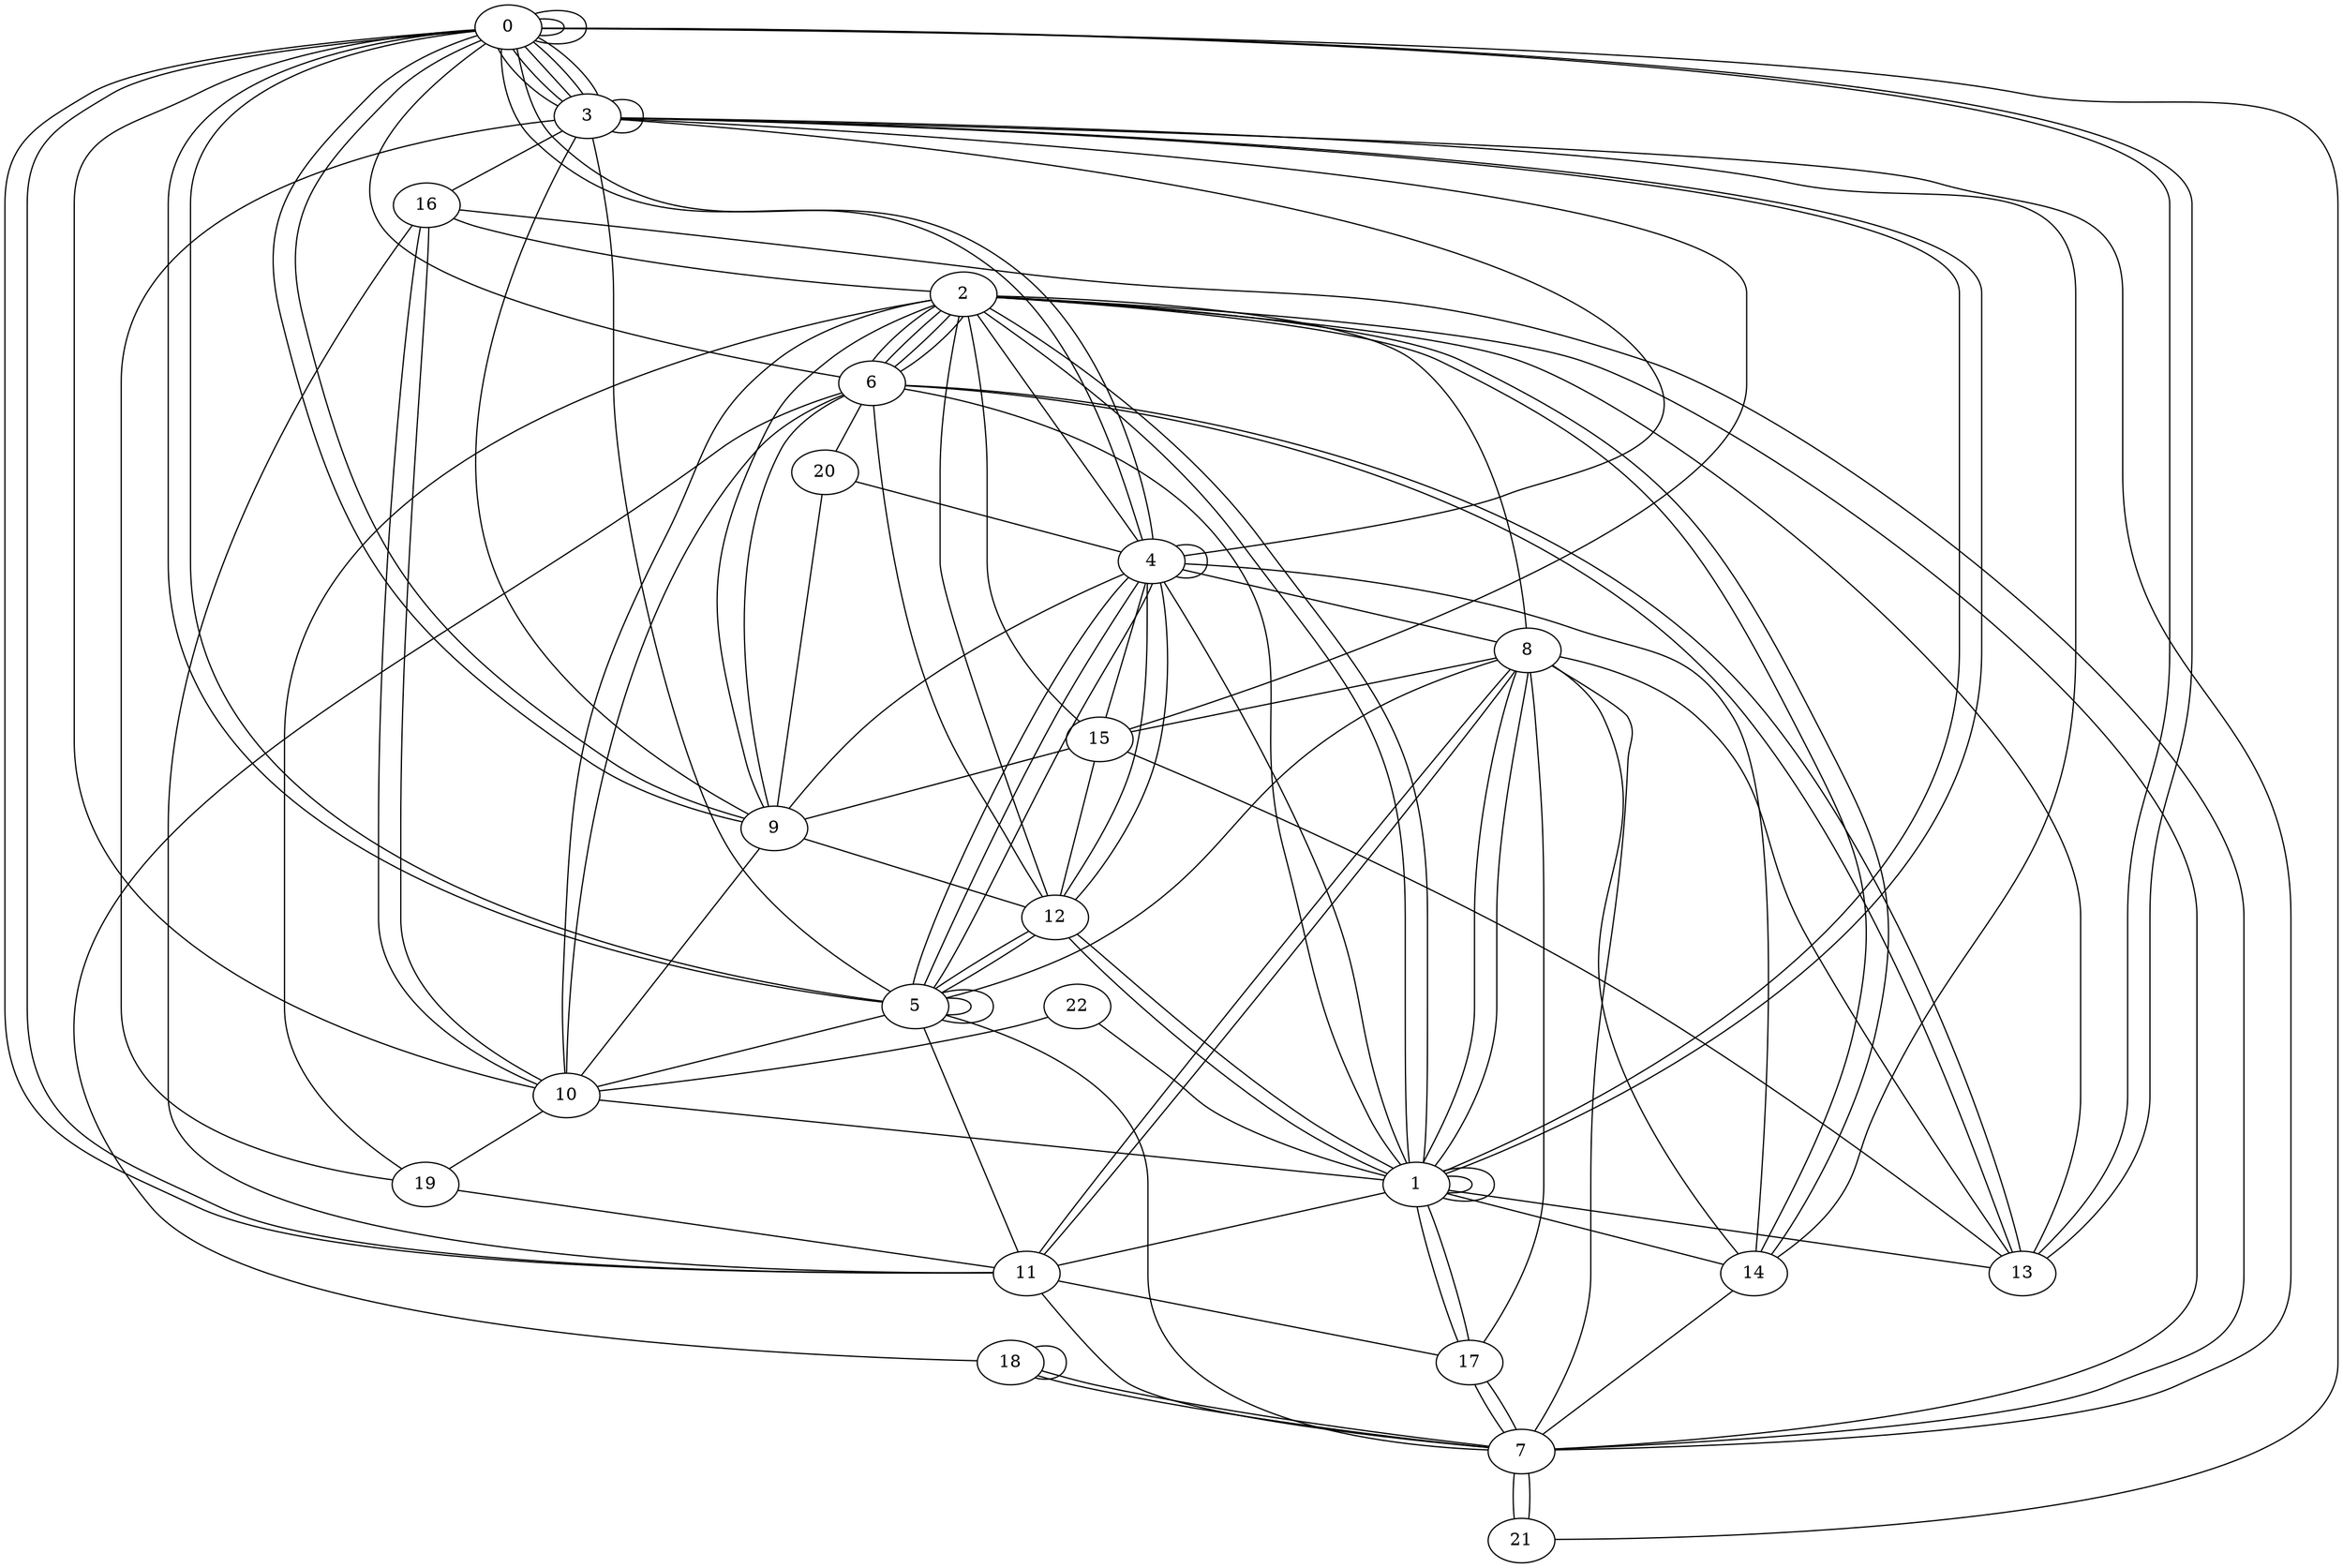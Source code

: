 graph G {
0;
1;
2;
3;
4;
5;
6;
7;
8;
9;
10;
11;
12;
13;
14;
15;
16;
17;
18;
19;
20;
21;
22;
11--7 ;
9--3 ;
14--8 ;
9--4 ;
19--3 ;
1--11 ;
6--12 ;
15--13 ;
10--2 ;
1--17 ;
10--1 ;
0--11 ;
12--5 ;
3--0 ;
3--4 ;
15--4 ;
3--1 ;
2--7 ;
1--13 ;
12--4 ;
0--4 ;
0--0 ;
13--2 ;
20--9 ;
6--2 ;
6--0 ;
15--9 ;
2--19 ;
3--15 ;
5--0 ;
1--14 ;
20--4 ;
11--17 ;
1--8 ;
1--2 ;
10--19 ;
14--7 ;
11--8 ;
10--6 ;
10--16 ;
16--7 ;
4--5 ;
8--2 ;
17--7 ;
1--1 ;
16--11 ;
12--4 ;
0--13 ;
17--7 ;
9--12 ;
7--3 ;
22--1 ;
8--7 ;
2--6 ;
18--7 ;
18--7 ;
5--0 ;
4--2 ;
1--2 ;
11--8 ;
2--14 ;
6--2 ;
14--3 ;
6--18 ;
2--9 ;
0--9 ;
4--8 ;
2--12 ;
4--5 ;
11--0 ;
9--10 ;
0--0 ;
0--3 ;
6--1 ;
5--11 ;
6--13 ;
6--13 ;
9--6 ;
14--4 ;
12--1 ;
5--8 ;
3--1 ;
12--1 ;
15--12 ;
9--0 ;
3--16 ;
5--7 ;
0--13 ;
2--14 ;
7--21 ;
3--0 ;
3--0 ;
18--18 ;
0--3 ;
1--1 ;
5--10 ;
3--5 ;
0--4 ;
16--2 ;
1--17 ;
3--3 ;
5--5 ;
5--5 ;
13--8 ;
8--17 ;
6--20 ;
10--16 ;
21--0 ;
4--4 ;
2--6 ;
21--7 ;
8--15 ;
8--1 ;
5--12 ;
10--0 ;
22--10 ;
15--2 ;
5--4 ;
19--11 ;
1--4 ;
}
